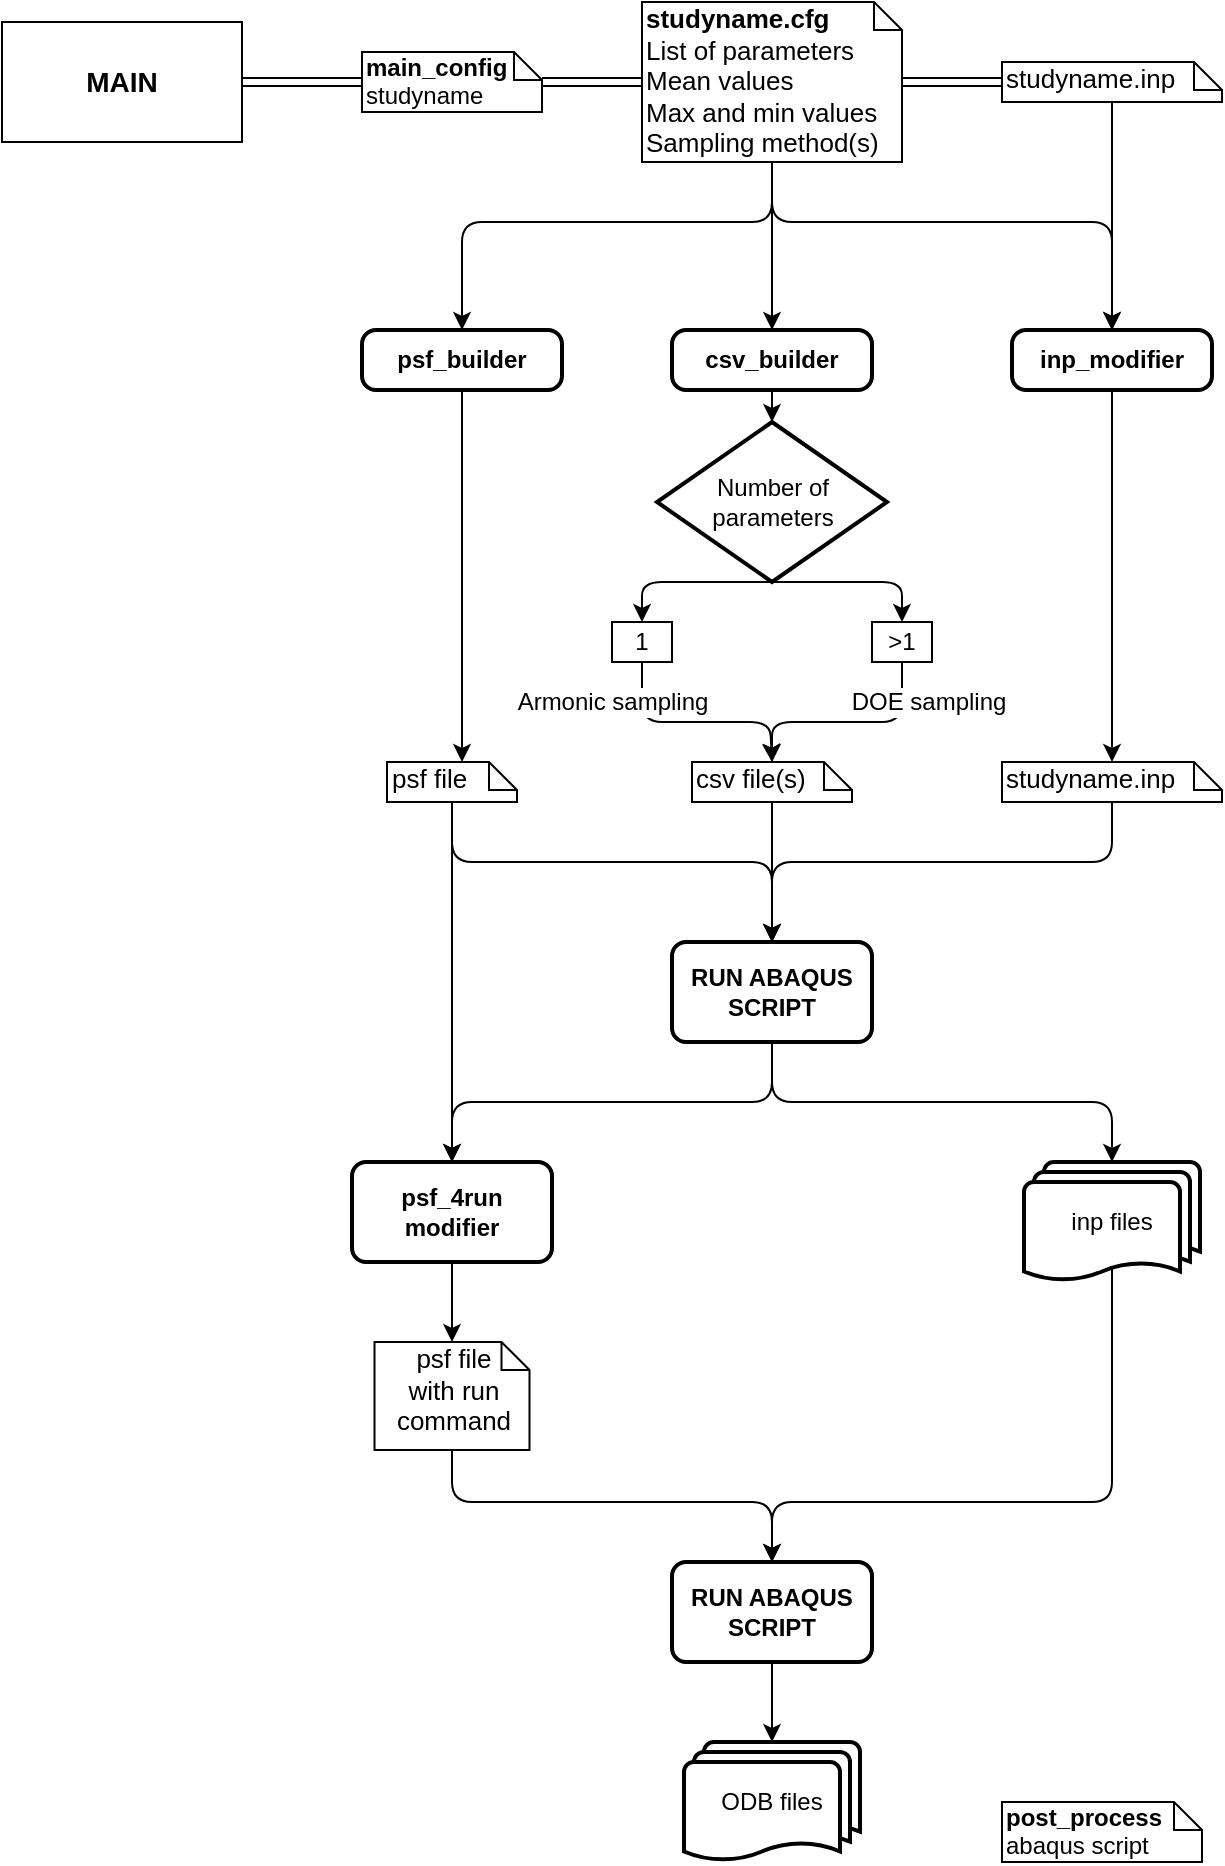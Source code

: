 <mxfile version="12.5.5" type="device"><diagram id="qHcMb3hMucOPJDNjjBMK" name="Página-1"><mxGraphModel dx="1148" dy="789" grid="1" gridSize="10" guides="1" tooltips="1" connect="1" arrows="1" fold="1" page="1" pageScale="1" pageWidth="827" pageHeight="1169" math="0" shadow="0"><root><mxCell id="0"/><mxCell id="1" parent="0"/><mxCell id="b2-VsjWMxYI_6wk9ve9D-4" value="inp_modifier" style="rounded=1;whiteSpace=wrap;html=1;absoluteArcSize=1;arcSize=14;strokeWidth=2;fontStyle=1" vertex="1" parent="1"><mxGeometry x="545" y="174" width="100" height="30" as="geometry"/></mxCell><mxCell id="b2-VsjWMxYI_6wk9ve9D-5" value="psf_builder" style="rounded=1;whiteSpace=wrap;html=1;absoluteArcSize=1;arcSize=14;strokeWidth=2;fontStyle=1" vertex="1" parent="1"><mxGeometry x="220" y="174" width="100" height="30" as="geometry"/></mxCell><mxCell id="b2-VsjWMxYI_6wk9ve9D-7" value="csv_builder" style="rounded=1;whiteSpace=wrap;html=1;absoluteArcSize=1;arcSize=14;strokeWidth=2;fontStyle=1" vertex="1" parent="1"><mxGeometry x="375" y="174" width="100" height="30" as="geometry"/></mxCell><mxCell id="b2-VsjWMxYI_6wk9ve9D-25" value="" style="shape=link;html=1;entryX=0;entryY=0.5;entryDx=0;entryDy=0;entryPerimeter=0;" edge="1" parent="1" source="b2-VsjWMxYI_6wk9ve9D-29" target="b2-VsjWMxYI_6wk9ve9D-27"><mxGeometry width="50" height="50" relative="1" as="geometry"><mxPoint x="110" y="90" as="sourcePoint"/><mxPoint x="105" y="120" as="targetPoint"/></mxGeometry></mxCell><mxCell id="b2-VsjWMxYI_6wk9ve9D-27" value="&lt;b style=&quot;text-align: center&quot;&gt;main_config&lt;/b&gt;&lt;br style=&quot;text-align: center&quot;&gt;&lt;span style=&quot;text-align: center&quot;&gt;studyname&lt;/span&gt;" style="shape=note;whiteSpace=wrap;html=1;size=14;verticalAlign=top;align=left;spacingTop=-6;" vertex="1" parent="1"><mxGeometry x="220" y="35" width="90" height="30" as="geometry"/></mxCell><mxCell id="b2-VsjWMxYI_6wk9ve9D-29" value="MAIN" style="rounded=0;whiteSpace=wrap;html=1;fontSize=14;fontStyle=1" vertex="1" parent="1"><mxGeometry x="40" y="20" width="120" height="60" as="geometry"/></mxCell><mxCell id="b2-VsjWMxYI_6wk9ve9D-30" value="&lt;b style=&quot;text-align: center ; font-size: 13px&quot;&gt;studyname.cfg&lt;br&gt;&lt;/b&gt;&lt;span style=&quot;text-align: center ; font-size: 13px&quot;&gt;List of parameters&lt;br&gt;&lt;/span&gt;&lt;span style=&quot;text-align: center ; font-size: 13px&quot;&gt;Mean values&lt;br&gt;&lt;/span&gt;&lt;span style=&quot;text-align: center ; font-size: 13px&quot;&gt;Max and min values&lt;br&gt;&lt;/span&gt;&lt;span style=&quot;text-align: center ; font-size: 13px&quot;&gt;Sampling method(s)&lt;/span&gt;" style="shape=note;whiteSpace=wrap;html=1;size=14;verticalAlign=top;align=left;spacingTop=-6;" vertex="1" parent="1"><mxGeometry x="360" y="10" width="130" height="80" as="geometry"/></mxCell><mxCell id="b2-VsjWMxYI_6wk9ve9D-35" value="&lt;span style=&quot;text-align: center ; font-size: 13px&quot;&gt;studyname.inp&lt;/span&gt;" style="shape=note;whiteSpace=wrap;html=1;size=14;verticalAlign=top;align=left;spacingTop=-6;fontStyle=0" vertex="1" parent="1"><mxGeometry x="540" y="40" width="110" height="20" as="geometry"/></mxCell><mxCell id="b2-VsjWMxYI_6wk9ve9D-33" value="" style="shape=link;html=1;entryX=0;entryY=0.5;entryDx=0;entryDy=0;entryPerimeter=0;" edge="1" parent="1" target="b2-VsjWMxYI_6wk9ve9D-30"><mxGeometry width="50" height="50" relative="1" as="geometry"><mxPoint x="310" y="50" as="sourcePoint"/><mxPoint x="230" y="60" as="targetPoint"/></mxGeometry></mxCell><mxCell id="b2-VsjWMxYI_6wk9ve9D-37" value="" style="shape=link;html=1;exitX=0;exitY=0.5;exitDx=0;exitDy=0;exitPerimeter=0;" edge="1" parent="1" source="b2-VsjWMxYI_6wk9ve9D-35"><mxGeometry width="50" height="50" relative="1" as="geometry"><mxPoint x="330" y="60" as="sourcePoint"/><mxPoint x="490" y="50" as="targetPoint"/></mxGeometry></mxCell><mxCell id="b2-VsjWMxYI_6wk9ve9D-43" value="" style="endArrow=classic;html=1;fontSize=14;exitX=0.5;exitY=1;exitDx=0;exitDy=0;exitPerimeter=0;entryX=0.5;entryY=0;entryDx=0;entryDy=0;" edge="1" parent="1" source="b2-VsjWMxYI_6wk9ve9D-30" target="b2-VsjWMxYI_6wk9ve9D-5"><mxGeometry width="50" height="50" relative="1" as="geometry"><mxPoint x="40" y="230" as="sourcePoint"/><mxPoint x="270" y="130" as="targetPoint"/><Array as="points"><mxPoint x="425" y="120"/><mxPoint x="270" y="120"/></Array></mxGeometry></mxCell><mxCell id="b2-VsjWMxYI_6wk9ve9D-44" value="" style="endArrow=classic;html=1;fontSize=14;exitX=0.5;exitY=1;exitDx=0;exitDy=0;exitPerimeter=0;entryX=0.5;entryY=0;entryDx=0;entryDy=0;" edge="1" parent="1" source="b2-VsjWMxYI_6wk9ve9D-30" target="b2-VsjWMxYI_6wk9ve9D-7"><mxGeometry width="50" height="50" relative="1" as="geometry"><mxPoint x="40" y="280" as="sourcePoint"/><mxPoint x="90" y="230" as="targetPoint"/></mxGeometry></mxCell><mxCell id="b2-VsjWMxYI_6wk9ve9D-45" value="" style="endArrow=classic;html=1;fontSize=14;exitX=0.5;exitY=1;exitDx=0;exitDy=0;exitPerimeter=0;entryX=0.5;entryY=0;entryDx=0;entryDy=0;" edge="1" parent="1" source="b2-VsjWMxYI_6wk9ve9D-30" target="b2-VsjWMxYI_6wk9ve9D-4"><mxGeometry width="50" height="50" relative="1" as="geometry"><mxPoint x="40" y="280" as="sourcePoint"/><mxPoint x="90" y="230" as="targetPoint"/><Array as="points"><mxPoint x="425" y="120"/><mxPoint x="595" y="120"/></Array></mxGeometry></mxCell><mxCell id="b2-VsjWMxYI_6wk9ve9D-46" value="" style="endArrow=classic;html=1;fontSize=14;exitX=0.5;exitY=1;exitDx=0;exitDy=0;exitPerimeter=0;entryX=0.5;entryY=0;entryDx=0;entryDy=0;" edge="1" parent="1" source="b2-VsjWMxYI_6wk9ve9D-35" target="b2-VsjWMxYI_6wk9ve9D-4"><mxGeometry width="50" height="50" relative="1" as="geometry"><mxPoint x="40" y="280" as="sourcePoint"/><mxPoint x="90" y="230" as="targetPoint"/></mxGeometry></mxCell><mxCell id="b2-VsjWMxYI_6wk9ve9D-49" value="&lt;span style=&quot;text-align: center ; font-size: 13px&quot;&gt;studyname.inp&lt;/span&gt;" style="shape=note;whiteSpace=wrap;html=1;size=14;verticalAlign=top;align=left;spacingTop=-6;fontStyle=0" vertex="1" parent="1"><mxGeometry x="540" y="390" width="110" height="20" as="geometry"/></mxCell><mxCell id="b2-VsjWMxYI_6wk9ve9D-50" value="" style="endArrow=classic;html=1;fontSize=14;exitX=0.5;exitY=1;exitDx=0;exitDy=0;entryX=0.5;entryY=0;entryDx=0;entryDy=0;entryPerimeter=0;" edge="1" parent="1" source="b2-VsjWMxYI_6wk9ve9D-4" target="b2-VsjWMxYI_6wk9ve9D-49"><mxGeometry width="50" height="50" relative="1" as="geometry"><mxPoint x="40" y="520" as="sourcePoint"/><mxPoint x="595" y="414" as="targetPoint"/></mxGeometry></mxCell><mxCell id="b2-VsjWMxYI_6wk9ve9D-51" value="Number of parameters" style="strokeWidth=2;html=1;shape=mxgraph.flowchart.decision;whiteSpace=wrap;fontSize=12;" vertex="1" parent="1"><mxGeometry x="367.5" y="220" width="115" height="80" as="geometry"/></mxCell><mxCell id="b2-VsjWMxYI_6wk9ve9D-52" value="" style="endArrow=classic;html=1;fontSize=14;exitX=0.5;exitY=1;exitDx=0;exitDy=0;entryX=0.5;entryY=0;entryDx=0;entryDy=0;entryPerimeter=0;" edge="1" parent="1" source="b2-VsjWMxYI_6wk9ve9D-7" target="b2-VsjWMxYI_6wk9ve9D-51"><mxGeometry width="50" height="50" relative="1" as="geometry"><mxPoint x="40" y="380" as="sourcePoint"/><mxPoint x="90" y="330" as="targetPoint"/></mxGeometry></mxCell><mxCell id="b2-VsjWMxYI_6wk9ve9D-53" value="" style="endArrow=classic;html=1;fontSize=14;exitX=0.5;exitY=1;exitDx=0;exitDy=0;exitPerimeter=0;entryX=0.5;entryY=0;entryDx=0;entryDy=0;" edge="1" parent="1" source="b2-VsjWMxYI_6wk9ve9D-51" target="b2-VsjWMxYI_6wk9ve9D-54"><mxGeometry width="50" height="50" relative="1" as="geometry"><mxPoint x="40" y="380" as="sourcePoint"/><mxPoint x="320" y="320" as="targetPoint"/><Array as="points"><mxPoint x="360" y="300"/></Array></mxGeometry></mxCell><mxCell id="b2-VsjWMxYI_6wk9ve9D-54" value="1" style="rounded=0;whiteSpace=wrap;html=1;" vertex="1" parent="1"><mxGeometry x="345" y="320" width="30" height="20" as="geometry"/></mxCell><mxCell id="b2-VsjWMxYI_6wk9ve9D-55" value="&amp;gt;1" style="rounded=0;whiteSpace=wrap;html=1;" vertex="1" parent="1"><mxGeometry x="475" y="320" width="30" height="20" as="geometry"/></mxCell><mxCell id="b2-VsjWMxYI_6wk9ve9D-56" value="" style="endArrow=classic;html=1;fontSize=14;exitX=0.5;exitY=1;exitDx=0;exitDy=0;exitPerimeter=0;entryX=0.5;entryY=0;entryDx=0;entryDy=0;" edge="1" parent="1" source="b2-VsjWMxYI_6wk9ve9D-51" target="b2-VsjWMxYI_6wk9ve9D-55"><mxGeometry width="50" height="50" relative="1" as="geometry"><mxPoint x="435" y="320" as="sourcePoint"/><mxPoint x="325" y="340" as="targetPoint"/><Array as="points"><mxPoint x="490" y="300"/></Array></mxGeometry></mxCell><mxCell id="b2-VsjWMxYI_6wk9ve9D-66" value="" style="endArrow=classic;html=1;fontSize=12;exitX=0.5;exitY=1;exitDx=0;exitDy=0;entryX=0.5;entryY=0;entryDx=0;entryDy=0;entryPerimeter=0;" edge="1" parent="1" source="b2-VsjWMxYI_6wk9ve9D-54" target="b2-VsjWMxYI_6wk9ve9D-69"><mxGeometry width="50" height="50" relative="1" as="geometry"><mxPoint x="40" y="420" as="sourcePoint"/><mxPoint x="383" y="390" as="targetPoint"/><Array as="points"><mxPoint x="360" y="370"/><mxPoint x="424" y="370"/></Array></mxGeometry></mxCell><mxCell id="b2-VsjWMxYI_6wk9ve9D-73" value="Armonic sampling" style="text;html=1;align=center;verticalAlign=middle;resizable=0;points=[];labelBackgroundColor=#ffffff;fontSize=12;" vertex="1" connectable="0" parent="b2-VsjWMxYI_6wk9ve9D-66"><mxGeometry x="-0.554" relative="1" as="geometry"><mxPoint x="-15" y="-5.52" as="offset"/></mxGeometry></mxCell><mxCell id="b2-VsjWMxYI_6wk9ve9D-69" value="&lt;span style=&quot;text-align: center ; font-size: 13px&quot;&gt;csv file(s)&lt;/span&gt;" style="shape=note;whiteSpace=wrap;html=1;size=14;verticalAlign=top;align=left;spacingTop=-6;fontStyle=0" vertex="1" parent="1"><mxGeometry x="385" y="390" width="80" height="20" as="geometry"/></mxCell><mxCell id="b2-VsjWMxYI_6wk9ve9D-70" value="" style="endArrow=classic;html=1;fontSize=12;exitX=0.5;exitY=1;exitDx=0;exitDy=0;" edge="1" parent="1" source="b2-VsjWMxYI_6wk9ve9D-55"><mxGeometry width="50" height="50" relative="1" as="geometry"><mxPoint x="400" y="360" as="sourcePoint"/><mxPoint x="425" y="390" as="targetPoint"/><Array as="points"><mxPoint x="490" y="370"/><mxPoint x="425" y="370"/></Array></mxGeometry></mxCell><mxCell id="b2-VsjWMxYI_6wk9ve9D-72" value="DOE sampling" style="text;html=1;align=center;verticalAlign=middle;resizable=0;points=[];labelBackgroundColor=#ffffff;fontSize=12;" vertex="1" connectable="0" parent="b2-VsjWMxYI_6wk9ve9D-70"><mxGeometry x="-0.664" y="1" relative="1" as="geometry"><mxPoint x="12.07" as="offset"/></mxGeometry></mxCell><mxCell id="b2-VsjWMxYI_6wk9ve9D-75" value="&lt;div style=&quot;text-align: center&quot;&gt;&lt;span style=&quot;font-size: 13px&quot;&gt;&lt;span&gt;psf file&lt;/span&gt;&lt;/span&gt;&lt;/div&gt;" style="shape=note;whiteSpace=wrap;html=1;size=14;verticalAlign=top;align=left;spacingTop=-6;fontStyle=0" vertex="1" parent="1"><mxGeometry x="232.5" y="390" width="65" height="20" as="geometry"/></mxCell><mxCell id="b2-VsjWMxYI_6wk9ve9D-76" value="" style="endArrow=classic;html=1;fontSize=12;exitX=0.5;exitY=1;exitDx=0;exitDy=0;entryX=0.577;entryY=0;entryDx=0;entryDy=0;entryPerimeter=0;" edge="1" parent="1" source="b2-VsjWMxYI_6wk9ve9D-5" target="b2-VsjWMxYI_6wk9ve9D-75"><mxGeometry width="50" height="50" relative="1" as="geometry"><mxPoint x="30" y="480" as="sourcePoint"/><mxPoint x="270" y="380" as="targetPoint"/></mxGeometry></mxCell><mxCell id="b2-VsjWMxYI_6wk9ve9D-78" value="" style="endArrow=classic;html=1;fontSize=12;exitX=0.5;exitY=1;exitDx=0;exitDy=0;exitPerimeter=0;" edge="1" parent="1" source="b2-VsjWMxYI_6wk9ve9D-75" target="b2-VsjWMxYI_6wk9ve9D-87"><mxGeometry width="50" height="50" relative="1" as="geometry"><mxPoint x="40" y="600" as="sourcePoint"/><mxPoint x="400" y="460" as="targetPoint"/><Array as="points"><mxPoint x="265" y="440"/><mxPoint x="425" y="440"/></Array></mxGeometry></mxCell><mxCell id="b2-VsjWMxYI_6wk9ve9D-79" value="" style="endArrow=classic;html=1;fontSize=12;exitX=0.5;exitY=1;exitDx=0;exitDy=0;exitPerimeter=0;" edge="1" parent="1" source="b2-VsjWMxYI_6wk9ve9D-49"><mxGeometry width="50" height="50" relative="1" as="geometry"><mxPoint x="40" y="600" as="sourcePoint"/><mxPoint x="425" y="480" as="targetPoint"/><Array as="points"><mxPoint x="595" y="440"/><mxPoint x="425" y="440"/></Array></mxGeometry></mxCell><mxCell id="b2-VsjWMxYI_6wk9ve9D-80" value="" style="endArrow=classic;html=1;fontSize=12;exitX=0.5;exitY=1;exitDx=0;exitDy=0;exitPerimeter=0;entryX=0.5;entryY=0;entryDx=0;entryDy=0;" edge="1" parent="1" source="b2-VsjWMxYI_6wk9ve9D-69" target="b2-VsjWMxYI_6wk9ve9D-87"><mxGeometry width="50" height="50" relative="1" as="geometry"><mxPoint x="40" y="600" as="sourcePoint"/><mxPoint x="480" y="470" as="targetPoint"/></mxGeometry></mxCell><mxCell id="b2-VsjWMxYI_6wk9ve9D-84" value="inp files" style="strokeWidth=2;html=1;shape=mxgraph.flowchart.multi-document;whiteSpace=wrap;fontSize=12;fontStyle=0" vertex="1" parent="1"><mxGeometry x="551" y="590" width="88" height="60" as="geometry"/></mxCell><mxCell id="b2-VsjWMxYI_6wk9ve9D-85" value="" style="endArrow=classic;html=1;fontSize=12;entryX=0.5;entryY=0;entryDx=0;entryDy=0;entryPerimeter=0;exitX=0.5;exitY=1;exitDx=0;exitDy=0;" edge="1" parent="1" source="b2-VsjWMxYI_6wk9ve9D-87" target="b2-VsjWMxYI_6wk9ve9D-84"><mxGeometry width="50" height="50" relative="1" as="geometry"><mxPoint x="430" y="540" as="sourcePoint"/><mxPoint x="120" y="650" as="targetPoint"/><Array as="points"><mxPoint x="425" y="560"/><mxPoint x="595" y="560"/></Array></mxGeometry></mxCell><mxCell id="b2-VsjWMxYI_6wk9ve9D-87" value="RUN ABAQUS SCRIPT" style="rounded=1;whiteSpace=wrap;html=1;absoluteArcSize=1;arcSize=14;strokeWidth=2;fontStyle=1" vertex="1" parent="1"><mxGeometry x="375" y="480" width="100" height="50" as="geometry"/></mxCell><mxCell id="b2-VsjWMxYI_6wk9ve9D-91" value="psf_4run&lt;br&gt;modifier" style="rounded=1;whiteSpace=wrap;html=1;absoluteArcSize=1;arcSize=14;strokeWidth=2;fontStyle=1" vertex="1" parent="1"><mxGeometry x="215" y="590" width="100" height="50" as="geometry"/></mxCell><mxCell id="b2-VsjWMxYI_6wk9ve9D-92" value="" style="endArrow=classic;html=1;fontSize=12;exitX=0.5;exitY=1;exitDx=0;exitDy=0;entryX=0.5;entryY=0;entryDx=0;entryDy=0;" edge="1" parent="1" source="b2-VsjWMxYI_6wk9ve9D-87" target="b2-VsjWMxYI_6wk9ve9D-91"><mxGeometry width="50" height="50" relative="1" as="geometry"><mxPoint x="435" y="540" as="sourcePoint"/><mxPoint x="280" y="580" as="targetPoint"/><Array as="points"><mxPoint x="425" y="560"/><mxPoint x="265" y="560"/></Array></mxGeometry></mxCell><mxCell id="b2-VsjWMxYI_6wk9ve9D-93" value="" style="endArrow=classic;html=1;fontSize=12;exitX=0.5;exitY=1;exitDx=0;exitDy=0;exitPerimeter=0;entryX=0.5;entryY=0;entryDx=0;entryDy=0;" edge="1" parent="1" source="b2-VsjWMxYI_6wk9ve9D-75" target="b2-VsjWMxYI_6wk9ve9D-91"><mxGeometry width="50" height="50" relative="1" as="geometry"><mxPoint x="40" y="720" as="sourcePoint"/><mxPoint x="270" y="590" as="targetPoint"/></mxGeometry></mxCell><mxCell id="b2-VsjWMxYI_6wk9ve9D-94" value="&lt;div style=&quot;text-align: center&quot;&gt;&lt;span style=&quot;font-size: 13px&quot;&gt;&lt;span&gt;psf file&lt;/span&gt;&lt;/span&gt;&lt;/div&gt;&lt;div style=&quot;text-align: center&quot;&gt;&lt;span style=&quot;font-size: 13px&quot;&gt;&lt;span&gt;with run command&lt;/span&gt;&lt;/span&gt;&lt;/div&gt;" style="shape=note;whiteSpace=wrap;html=1;size=14;verticalAlign=top;align=left;spacingTop=-6;fontStyle=0" vertex="1" parent="1"><mxGeometry x="226.25" y="680" width="77.5" height="54" as="geometry"/></mxCell><mxCell id="b2-VsjWMxYI_6wk9ve9D-95" value="" style="endArrow=classic;html=1;fontSize=12;entryX=0.5;entryY=0;entryDx=0;entryDy=0;entryPerimeter=0;exitX=0.5;exitY=1;exitDx=0;exitDy=0;" edge="1" parent="1" target="b2-VsjWMxYI_6wk9ve9D-94" source="b2-VsjWMxYI_6wk9ve9D-91"><mxGeometry width="50" height="50" relative="1" as="geometry"><mxPoint x="310" y="680" as="sourcePoint"/><mxPoint x="267.5" y="696" as="targetPoint"/></mxGeometry></mxCell><mxCell id="b2-VsjWMxYI_6wk9ve9D-97" value="RUN ABAQUS SCRIPT" style="rounded=1;whiteSpace=wrap;html=1;absoluteArcSize=1;arcSize=14;strokeWidth=2;fontStyle=1" vertex="1" parent="1"><mxGeometry x="375" y="790" width="100" height="50" as="geometry"/></mxCell><mxCell id="b2-VsjWMxYI_6wk9ve9D-98" value="" style="endArrow=classic;html=1;fontSize=12;entryX=0.5;entryY=0;entryDx=0;entryDy=0;exitX=0.5;exitY=1;exitDx=0;exitDy=0;exitPerimeter=0;" edge="1" parent="1" source="b2-VsjWMxYI_6wk9ve9D-94" target="b2-VsjWMxYI_6wk9ve9D-97"><mxGeometry width="50" height="50" relative="1" as="geometry"><mxPoint x="425" y="730" as="sourcePoint"/><mxPoint x="90" y="820" as="targetPoint"/><Array as="points"><mxPoint x="265" y="760"/><mxPoint x="425" y="760"/></Array></mxGeometry></mxCell><mxCell id="b2-VsjWMxYI_6wk9ve9D-99" value="" style="endArrow=classic;html=1;fontSize=12;entryX=0.5;entryY=0;entryDx=0;entryDy=0;exitX=0.5;exitY=0.88;exitDx=0;exitDy=0;exitPerimeter=0;" edge="1" parent="1" source="b2-VsjWMxYI_6wk9ve9D-84" target="b2-VsjWMxYI_6wk9ve9D-97"><mxGeometry width="50" height="50" relative="1" as="geometry"><mxPoint x="275" y="744" as="sourcePoint"/><mxPoint x="435" y="800" as="targetPoint"/><Array as="points"><mxPoint x="595" y="760"/><mxPoint x="425" y="760"/></Array></mxGeometry></mxCell><mxCell id="b2-VsjWMxYI_6wk9ve9D-100" value="ODB files" style="strokeWidth=2;html=1;shape=mxgraph.flowchart.multi-document;whiteSpace=wrap;fontSize=12;fontStyle=0" vertex="1" parent="1"><mxGeometry x="381" y="880" width="88" height="60" as="geometry"/></mxCell><mxCell id="b2-VsjWMxYI_6wk9ve9D-101" value="" style="endArrow=classic;html=1;fontSize=12;exitX=0.5;exitY=1;exitDx=0;exitDy=0;entryX=0.5;entryY=0;entryDx=0;entryDy=0;entryPerimeter=0;" edge="1" parent="1" source="b2-VsjWMxYI_6wk9ve9D-97" target="b2-VsjWMxYI_6wk9ve9D-100"><mxGeometry width="50" height="50" relative="1" as="geometry"><mxPoint x="40" y="1010" as="sourcePoint"/><mxPoint x="419" y="870" as="targetPoint"/></mxGeometry></mxCell><mxCell id="b2-VsjWMxYI_6wk9ve9D-102" value="&lt;span style=&quot;text-align: center&quot;&gt;&lt;b&gt;post_process&lt;br&gt;&lt;/b&gt;abaqus script&lt;/span&gt;" style="shape=note;whiteSpace=wrap;html=1;size=14;verticalAlign=top;align=left;spacingTop=-6;" vertex="1" parent="1"><mxGeometry x="540" y="910" width="100" height="30" as="geometry"/></mxCell></root></mxGraphModel></diagram></mxfile>